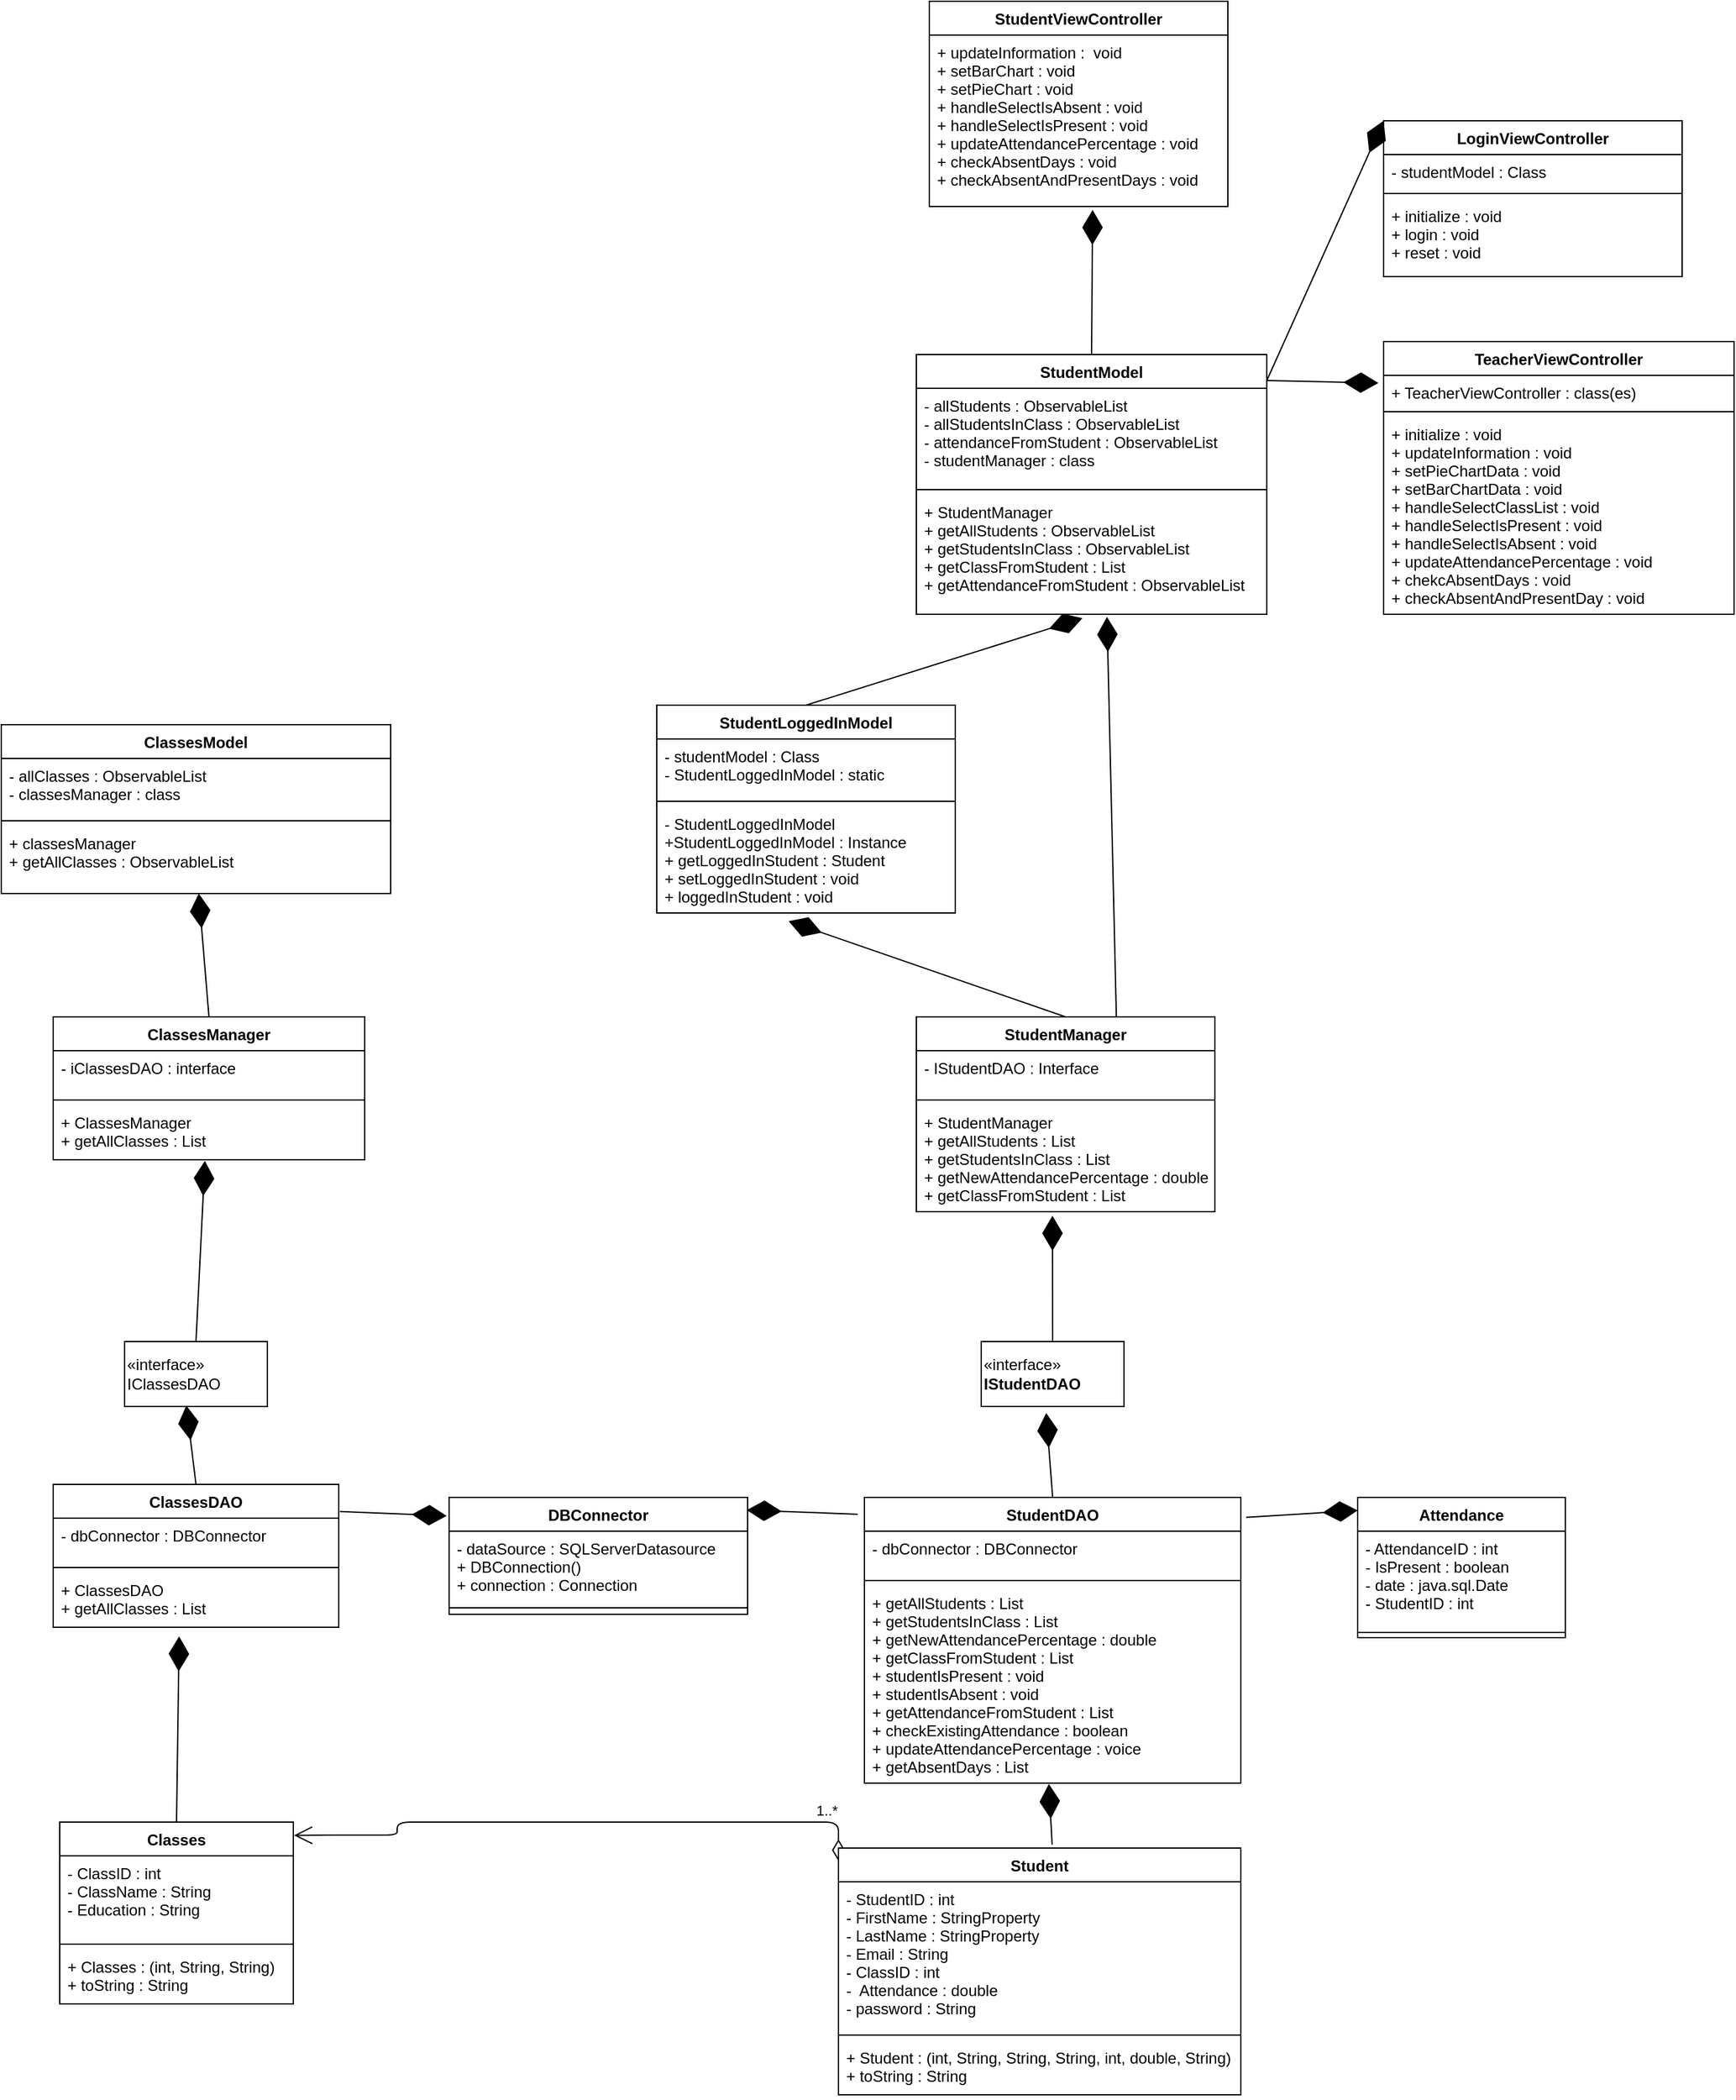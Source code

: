 <mxfile version="14.6.6" type="device"><diagram id="iYrPQyfH6zGOHOJ6dThX" name="Page-1"><mxGraphModel dx="1422" dy="1933" grid="1" gridSize="10" guides="1" tooltips="1" connect="1" arrows="1" fold="1" page="1" pageScale="1" pageWidth="827" pageHeight="1169" math="0" shadow="0"><root><mxCell id="0"/><mxCell id="1" parent="0"/><mxCell id="vMF5CdaEJmPHHZ8HYGMc-5" value="Attendance" style="swimlane;fontStyle=1;align=center;verticalAlign=top;childLayout=stackLayout;horizontal=1;startSize=26;horizontalStack=0;resizeParent=1;resizeParentMax=0;resizeLast=0;collapsible=1;marginBottom=0;" parent="1" vertex="1"><mxGeometry x="1430" y="410" width="160" height="108" as="geometry"/></mxCell><mxCell id="vMF5CdaEJmPHHZ8HYGMc-6" value="- AttendanceID : int&#10;- IsPresent : boolean&#10;- date : java.sql.Date&#10;- StudentID : int" style="text;strokeColor=none;fillColor=none;align=left;verticalAlign=top;spacingLeft=4;spacingRight=4;overflow=hidden;rotatable=0;points=[[0,0.5],[1,0.5]];portConstraint=eastwest;" parent="vMF5CdaEJmPHHZ8HYGMc-5" vertex="1"><mxGeometry y="26" width="160" height="74" as="geometry"/></mxCell><mxCell id="vMF5CdaEJmPHHZ8HYGMc-7" value="" style="line;strokeWidth=1;fillColor=none;align=left;verticalAlign=middle;spacingTop=-1;spacingLeft=3;spacingRight=3;rotatable=0;labelPosition=right;points=[];portConstraint=eastwest;" parent="vMF5CdaEJmPHHZ8HYGMc-5" vertex="1"><mxGeometry y="100" width="160" height="8" as="geometry"/></mxCell><mxCell id="vMF5CdaEJmPHHZ8HYGMc-13" value="DBConnector" style="swimlane;fontStyle=1;align=center;verticalAlign=top;childLayout=stackLayout;horizontal=1;startSize=26;horizontalStack=0;resizeParent=1;resizeParentMax=0;resizeLast=0;collapsible=1;marginBottom=0;" parent="1" vertex="1"><mxGeometry x="730" y="410" width="230" height="90" as="geometry"/></mxCell><mxCell id="vMF5CdaEJmPHHZ8HYGMc-14" value="- dataSource : SQLServerDatasource&#10;+ DBConnection()&#10;+ connection : Connection" style="text;strokeColor=none;fillColor=none;align=left;verticalAlign=top;spacingLeft=4;spacingRight=4;overflow=hidden;rotatable=0;points=[[0,0.5],[1,0.5]];portConstraint=eastwest;" parent="vMF5CdaEJmPHHZ8HYGMc-13" vertex="1"><mxGeometry y="26" width="230" height="54" as="geometry"/></mxCell><mxCell id="vMF5CdaEJmPHHZ8HYGMc-15" value="" style="line;strokeWidth=1;fillColor=none;align=left;verticalAlign=middle;spacingTop=-1;spacingLeft=3;spacingRight=3;rotatable=0;labelPosition=right;points=[];portConstraint=eastwest;" parent="vMF5CdaEJmPHHZ8HYGMc-13" vertex="1"><mxGeometry y="80" width="230" height="10" as="geometry"/></mxCell><mxCell id="AEMVUeTPfe3NhwHZ0PAF-7" value="" style="endArrow=diamondThin;endFill=1;endSize=24;html=1;exitX=0.5;exitY=0;exitDx=0;exitDy=0;entryX=0.455;entryY=1.1;entryDx=0;entryDy=0;entryPerimeter=0;" parent="1" source="wL2SO09Ve0IhvGwuF_cc-15" target="wL2SO09Ve0IhvGwuF_cc-20" edge="1"><mxGeometry width="160" relative="1" as="geometry"><mxPoint x="1040" y="530" as="sourcePoint"/><mxPoint x="1020" y="418" as="targetPoint"/></mxGeometry></mxCell><mxCell id="AEMVUeTPfe3NhwHZ0PAF-16" value="" style="endArrow=diamondThin;endFill=1;endSize=24;html=1;exitX=0.5;exitY=0;exitDx=0;exitDy=0;entryX=0.456;entryY=1.038;entryDx=0;entryDy=0;entryPerimeter=0;" parent="1" source="wL2SO09Ve0IhvGwuF_cc-20" target="wL2SO09Ve0IhvGwuF_cc-9" edge="1"><mxGeometry width="160" relative="1" as="geometry"><mxPoint x="1020" y="278" as="sourcePoint"/><mxPoint x="1010" y="230" as="targetPoint"/></mxGeometry></mxCell><mxCell id="AEMVUeTPfe3NhwHZ0PAF-17" value="StudentViewController" style="swimlane;fontStyle=1;align=center;verticalAlign=top;childLayout=stackLayout;horizontal=1;startSize=26;horizontalStack=0;resizeParent=1;resizeParentMax=0;resizeLast=0;collapsible=1;marginBottom=0;" parent="1" vertex="1"><mxGeometry x="1100" y="-742" width="230" height="158" as="geometry"/></mxCell><mxCell id="AEMVUeTPfe3NhwHZ0PAF-20" value="+ updateInformation :  void&#10;+ setBarChart : void&#10;+ setPieChart : void&#10;+ handleSelectIsAbsent : void&#10;+ handleSelectIsPresent : void&#10;+ updateAttendancePercentage : void&#10;+ checkAbsentDays : void&#10;+ checkAbsentAndPresentDays : void" style="text;strokeColor=none;fillColor=none;align=left;verticalAlign=top;spacingLeft=4;spacingRight=4;overflow=hidden;rotatable=0;points=[[0,0.5],[1,0.5]];portConstraint=eastwest;" parent="AEMVUeTPfe3NhwHZ0PAF-17" vertex="1"><mxGeometry y="26" width="230" height="132" as="geometry"/></mxCell><mxCell id="AEMVUeTPfe3NhwHZ0PAF-22" value="" style="endArrow=diamondThin;endFill=1;endSize=24;html=1;entryX=0.442;entryY=1.077;entryDx=0;entryDy=0;entryPerimeter=0;exitX=0.5;exitY=0;exitDx=0;exitDy=0;" parent="1" source="wL2SO09Ve0IhvGwuF_cc-6" target="wL2SO09Ve0IhvGwuF_cc-58" edge="1"><mxGeometry width="160" relative="1" as="geometry"><mxPoint x="1040" y="-120" as="sourcePoint"/><mxPoint x="935" y="-20" as="targetPoint"/></mxGeometry></mxCell><mxCell id="wL2SO09Ve0IhvGwuF_cc-6" value="StudentManager" style="swimlane;fontStyle=1;align=center;verticalAlign=top;childLayout=stackLayout;horizontal=1;startSize=26;horizontalStack=0;resizeParent=1;resizeParentMax=0;resizeLast=0;collapsible=1;marginBottom=0;" vertex="1" parent="1"><mxGeometry x="1090" y="40" width="230" height="150" as="geometry"/></mxCell><mxCell id="wL2SO09Ve0IhvGwuF_cc-7" value="- IStudentDAO : Interface&#10;" style="text;strokeColor=none;fillColor=none;align=left;verticalAlign=top;spacingLeft=4;spacingRight=4;overflow=hidden;rotatable=0;points=[[0,0.5],[1,0.5]];portConstraint=eastwest;" vertex="1" parent="wL2SO09Ve0IhvGwuF_cc-6"><mxGeometry y="26" width="230" height="34" as="geometry"/></mxCell><mxCell id="wL2SO09Ve0IhvGwuF_cc-8" value="" style="line;strokeWidth=1;fillColor=none;align=left;verticalAlign=middle;spacingTop=-1;spacingLeft=3;spacingRight=3;rotatable=0;labelPosition=right;points=[];portConstraint=eastwest;" vertex="1" parent="wL2SO09Ve0IhvGwuF_cc-6"><mxGeometry y="60" width="230" height="8" as="geometry"/></mxCell><mxCell id="wL2SO09Ve0IhvGwuF_cc-9" value="+ StudentManager&#10;+ getAllStudents : List&#10;+ getStudentsInClass : List&#10;+ getNewAttendancePercentage : double&#10;+ getClassFromStudent : List&#10;" style="text;strokeColor=none;fillColor=none;align=left;verticalAlign=top;spacingLeft=4;spacingRight=4;overflow=hidden;rotatable=0;points=[[0,0.5],[1,0.5]];portConstraint=eastwest;" vertex="1" parent="wL2SO09Ve0IhvGwuF_cc-6"><mxGeometry y="68" width="230" height="82" as="geometry"/></mxCell><mxCell id="wL2SO09Ve0IhvGwuF_cc-10" value="StudentModel" style="swimlane;fontStyle=1;align=center;verticalAlign=top;childLayout=stackLayout;horizontal=1;startSize=26;horizontalStack=0;resizeParent=1;resizeParentMax=0;resizeLast=0;collapsible=1;marginBottom=0;" vertex="1" parent="1"><mxGeometry x="1090" y="-470" width="270" height="200" as="geometry"/></mxCell><mxCell id="wL2SO09Ve0IhvGwuF_cc-11" value="- allStudents : ObservableList&#10;- allStudentsInClass : ObservableList&#10;- attendanceFromStudent : ObservableList&#10;- studentManager : class" style="text;strokeColor=none;fillColor=none;align=left;verticalAlign=top;spacingLeft=4;spacingRight=4;overflow=hidden;rotatable=0;points=[[0,0.5],[1,0.5]];portConstraint=eastwest;" vertex="1" parent="wL2SO09Ve0IhvGwuF_cc-10"><mxGeometry y="26" width="270" height="74" as="geometry"/></mxCell><mxCell id="wL2SO09Ve0IhvGwuF_cc-12" value="" style="line;strokeWidth=1;fillColor=none;align=left;verticalAlign=middle;spacingTop=-1;spacingLeft=3;spacingRight=3;rotatable=0;labelPosition=right;points=[];portConstraint=eastwest;" vertex="1" parent="wL2SO09Ve0IhvGwuF_cc-10"><mxGeometry y="100" width="270" height="8" as="geometry"/></mxCell><mxCell id="wL2SO09Ve0IhvGwuF_cc-13" value="+ StudentManager&#10;+ getAllStudents : ObservableList&#10;+ getStudentsInClass : ObservableList&#10;+ getClassFromStudent : List&#10;+ getAttendanceFromStudent : ObservableList&#10;" style="text;strokeColor=none;fillColor=none;align=left;verticalAlign=top;spacingLeft=4;spacingRight=4;overflow=hidden;rotatable=0;points=[[0,0.5],[1,0.5]];portConstraint=eastwest;" vertex="1" parent="wL2SO09Ve0IhvGwuF_cc-10"><mxGeometry y="108" width="270" height="92" as="geometry"/></mxCell><mxCell id="wL2SO09Ve0IhvGwuF_cc-14" value="" style="endArrow=diamondThin;endFill=1;endSize=24;html=1;exitX=0.5;exitY=0;exitDx=0;exitDy=0;entryX=0.547;entryY=1.02;entryDx=0;entryDy=0;entryPerimeter=0;" edge="1" parent="1" source="wL2SO09Ve0IhvGwuF_cc-10" target="AEMVUeTPfe3NhwHZ0PAF-20"><mxGeometry width="160" relative="1" as="geometry"><mxPoint x="1040" y="-1" as="sourcePoint"/><mxPoint x="810" y="-130" as="targetPoint"/></mxGeometry></mxCell><mxCell id="wL2SO09Ve0IhvGwuF_cc-15" value="StudentDAO" style="swimlane;fontStyle=1;align=center;verticalAlign=top;childLayout=stackLayout;horizontal=1;startSize=26;horizontalStack=0;resizeParent=1;resizeParentMax=0;resizeLast=0;collapsible=1;marginBottom=0;" vertex="1" parent="1"><mxGeometry x="1050" y="410" width="290" height="220" as="geometry"/></mxCell><mxCell id="wL2SO09Ve0IhvGwuF_cc-16" value="- dbConnector : DBConnector" style="text;strokeColor=none;fillColor=none;align=left;verticalAlign=top;spacingLeft=4;spacingRight=4;overflow=hidden;rotatable=0;points=[[0,0.5],[1,0.5]];portConstraint=eastwest;" vertex="1" parent="wL2SO09Ve0IhvGwuF_cc-15"><mxGeometry y="26" width="290" height="34" as="geometry"/></mxCell><mxCell id="wL2SO09Ve0IhvGwuF_cc-17" value="" style="line;strokeWidth=1;fillColor=none;align=left;verticalAlign=middle;spacingTop=-1;spacingLeft=3;spacingRight=3;rotatable=0;labelPosition=right;points=[];portConstraint=eastwest;" vertex="1" parent="wL2SO09Ve0IhvGwuF_cc-15"><mxGeometry y="60" width="290" height="8" as="geometry"/></mxCell><mxCell id="wL2SO09Ve0IhvGwuF_cc-18" value="+ getAllStudents : List&#10;+ getStudentsInClass : List&#10;+ getNewAttendancePercentage : double&#10;+ getClassFromStudent : List&#10;+ studentIsPresent : void&#10;+ studentIsAbsent : void&#10;+ getAttendanceFromStudent : List&#10;+ checkExistingAttendance : boolean&#10;+ updateAttendancePercentage : voice&#10;+ getAbsentDays : List&#10;" style="text;strokeColor=none;fillColor=none;align=left;verticalAlign=top;spacingLeft=4;spacingRight=4;overflow=hidden;rotatable=0;points=[[0,0.5],[1,0.5]];portConstraint=eastwest;" vertex="1" parent="wL2SO09Ve0IhvGwuF_cc-15"><mxGeometry y="68" width="290" height="152" as="geometry"/></mxCell><mxCell id="wL2SO09Ve0IhvGwuF_cc-20" value="«interface»&lt;br&gt;&lt;b&gt;IStudentDAO&lt;/b&gt;" style="html=1;align=left;" vertex="1" parent="1"><mxGeometry x="1140" y="290" width="110" height="50" as="geometry"/></mxCell><mxCell id="wL2SO09Ve0IhvGwuF_cc-22" value="«interface»&lt;br&gt;IClassesDAO" style="html=1;align=left;" vertex="1" parent="1"><mxGeometry x="480" y="290" width="110" height="50" as="geometry"/></mxCell><mxCell id="wL2SO09Ve0IhvGwuF_cc-23" value="ClassesModel" style="swimlane;fontStyle=1;align=center;verticalAlign=top;childLayout=stackLayout;horizontal=1;startSize=26;horizontalStack=0;resizeParent=1;resizeParentMax=0;resizeLast=0;collapsible=1;marginBottom=0;" vertex="1" parent="1"><mxGeometry x="385" y="-185" width="300" height="130" as="geometry"/></mxCell><mxCell id="wL2SO09Ve0IhvGwuF_cc-24" value="- allClasses : ObservableList&#10;- classesManager : class" style="text;strokeColor=none;fillColor=none;align=left;verticalAlign=top;spacingLeft=4;spacingRight=4;overflow=hidden;rotatable=0;points=[[0,0.5],[1,0.5]];portConstraint=eastwest;" vertex="1" parent="wL2SO09Ve0IhvGwuF_cc-23"><mxGeometry y="26" width="300" height="44" as="geometry"/></mxCell><mxCell id="wL2SO09Ve0IhvGwuF_cc-25" value="" style="line;strokeWidth=1;fillColor=none;align=left;verticalAlign=middle;spacingTop=-1;spacingLeft=3;spacingRight=3;rotatable=0;labelPosition=right;points=[];portConstraint=eastwest;" vertex="1" parent="wL2SO09Ve0IhvGwuF_cc-23"><mxGeometry y="70" width="300" height="8" as="geometry"/></mxCell><mxCell id="wL2SO09Ve0IhvGwuF_cc-26" value="+ classesManager&#10;+ getAllClasses : ObservableList" style="text;strokeColor=none;fillColor=none;align=left;verticalAlign=top;spacingLeft=4;spacingRight=4;overflow=hidden;rotatable=0;points=[[0,0.5],[1,0.5]];portConstraint=eastwest;" vertex="1" parent="wL2SO09Ve0IhvGwuF_cc-23"><mxGeometry y="78" width="300" height="52" as="geometry"/></mxCell><mxCell id="wL2SO09Ve0IhvGwuF_cc-27" value="ClassesDAO" style="swimlane;fontStyle=1;align=center;verticalAlign=top;childLayout=stackLayout;horizontal=1;startSize=26;horizontalStack=0;resizeParent=1;resizeParentMax=0;resizeLast=0;collapsible=1;marginBottom=0;" vertex="1" parent="1"><mxGeometry x="425" y="400" width="220" height="110" as="geometry"/></mxCell><mxCell id="wL2SO09Ve0IhvGwuF_cc-28" value="- dbConnector : DBConnector&#10;" style="text;strokeColor=none;fillColor=none;align=left;verticalAlign=top;spacingLeft=4;spacingRight=4;overflow=hidden;rotatable=0;points=[[0,0.5],[1,0.5]];portConstraint=eastwest;" vertex="1" parent="wL2SO09Ve0IhvGwuF_cc-27"><mxGeometry y="26" width="220" height="34" as="geometry"/></mxCell><mxCell id="wL2SO09Ve0IhvGwuF_cc-29" value="" style="line;strokeWidth=1;fillColor=none;align=left;verticalAlign=middle;spacingTop=-1;spacingLeft=3;spacingRight=3;rotatable=0;labelPosition=right;points=[];portConstraint=eastwest;" vertex="1" parent="wL2SO09Ve0IhvGwuF_cc-27"><mxGeometry y="60" width="220" height="8" as="geometry"/></mxCell><mxCell id="wL2SO09Ve0IhvGwuF_cc-30" value="+ ClassesDAO&#10;+ getAllClasses : List" style="text;strokeColor=none;fillColor=none;align=left;verticalAlign=top;spacingLeft=4;spacingRight=4;overflow=hidden;rotatable=0;points=[[0,0.5],[1,0.5]];portConstraint=eastwest;" vertex="1" parent="wL2SO09Ve0IhvGwuF_cc-27"><mxGeometry y="68" width="220" height="42" as="geometry"/></mxCell><mxCell id="wL2SO09Ve0IhvGwuF_cc-31" value="ClassesManager" style="swimlane;fontStyle=1;align=center;verticalAlign=top;childLayout=stackLayout;horizontal=1;startSize=26;horizontalStack=0;resizeParent=1;resizeParentMax=0;resizeLast=0;collapsible=1;marginBottom=0;" vertex="1" parent="1"><mxGeometry x="425" y="40" width="240" height="110" as="geometry"/></mxCell><mxCell id="wL2SO09Ve0IhvGwuF_cc-32" value="- iClassesDAO : interface" style="text;strokeColor=none;fillColor=none;align=left;verticalAlign=top;spacingLeft=4;spacingRight=4;overflow=hidden;rotatable=0;points=[[0,0.5],[1,0.5]];portConstraint=eastwest;" vertex="1" parent="wL2SO09Ve0IhvGwuF_cc-31"><mxGeometry y="26" width="240" height="34" as="geometry"/></mxCell><mxCell id="wL2SO09Ve0IhvGwuF_cc-33" value="" style="line;strokeWidth=1;fillColor=none;align=left;verticalAlign=middle;spacingTop=-1;spacingLeft=3;spacingRight=3;rotatable=0;labelPosition=right;points=[];portConstraint=eastwest;" vertex="1" parent="wL2SO09Ve0IhvGwuF_cc-31"><mxGeometry y="60" width="240" height="8" as="geometry"/></mxCell><mxCell id="wL2SO09Ve0IhvGwuF_cc-34" value="+ ClassesManager&#10;+ getAllClasses : List" style="text;strokeColor=none;fillColor=none;align=left;verticalAlign=top;spacingLeft=4;spacingRight=4;overflow=hidden;rotatable=0;points=[[0,0.5],[1,0.5]];portConstraint=eastwest;" vertex="1" parent="wL2SO09Ve0IhvGwuF_cc-31"><mxGeometry y="68" width="240" height="42" as="geometry"/></mxCell><mxCell id="wL2SO09Ve0IhvGwuF_cc-35" value="Classes" style="swimlane;fontStyle=1;align=center;verticalAlign=top;childLayout=stackLayout;horizontal=1;startSize=26;horizontalStack=0;resizeParent=1;resizeParentMax=0;resizeLast=0;collapsible=1;marginBottom=0;" vertex="1" parent="1"><mxGeometry x="430" y="660" width="180" height="140" as="geometry"/></mxCell><mxCell id="wL2SO09Ve0IhvGwuF_cc-36" value="- ClassID : int&#10;- ClassName : String&#10;- Education : String" style="text;strokeColor=none;fillColor=none;align=left;verticalAlign=top;spacingLeft=4;spacingRight=4;overflow=hidden;rotatable=0;points=[[0,0.5],[1,0.5]];portConstraint=eastwest;" vertex="1" parent="wL2SO09Ve0IhvGwuF_cc-35"><mxGeometry y="26" width="180" height="64" as="geometry"/></mxCell><mxCell id="wL2SO09Ve0IhvGwuF_cc-37" value="" style="line;strokeWidth=1;fillColor=none;align=left;verticalAlign=middle;spacingTop=-1;spacingLeft=3;spacingRight=3;rotatable=0;labelPosition=right;points=[];portConstraint=eastwest;" vertex="1" parent="wL2SO09Ve0IhvGwuF_cc-35"><mxGeometry y="90" width="180" height="8" as="geometry"/></mxCell><mxCell id="wL2SO09Ve0IhvGwuF_cc-38" value="+ Classes : (int, String, String)&#10;+ toString : String" style="text;strokeColor=none;fillColor=none;align=left;verticalAlign=top;spacingLeft=4;spacingRight=4;overflow=hidden;rotatable=0;points=[[0,0.5],[1,0.5]];portConstraint=eastwest;" vertex="1" parent="wL2SO09Ve0IhvGwuF_cc-35"><mxGeometry y="98" width="180" height="42" as="geometry"/></mxCell><mxCell id="wL2SO09Ve0IhvGwuF_cc-39" value="1..*" style="endArrow=open;html=1;endSize=12;startArrow=diamondThin;startSize=14;startFill=0;edgeStyle=orthogonalEdgeStyle;align=left;verticalAlign=bottom;exitX=0;exitY=0.053;exitDx=0;exitDy=0;exitPerimeter=0;entryX=1.003;entryY=0.073;entryDx=0;entryDy=0;entryPerimeter=0;" edge="1" parent="1" source="wL2SO09Ve0IhvGwuF_cc-40" target="wL2SO09Ve0IhvGwuF_cc-35"><mxGeometry x="-0.785" relative="1" as="geometry"><mxPoint x="930" y="-660.06" as="sourcePoint"/><mxPoint x="650" y="674" as="targetPoint"/><Array as="points"><mxPoint x="1030" y="660"/><mxPoint x="690" y="660"/><mxPoint x="690" y="670"/><mxPoint x="650" y="670"/></Array><mxPoint as="offset"/></mxGeometry></mxCell><mxCell id="wL2SO09Ve0IhvGwuF_cc-40" value="Student" style="swimlane;fontStyle=1;align=center;verticalAlign=top;childLayout=stackLayout;horizontal=1;startSize=26;horizontalStack=0;resizeParent=1;resizeParentMax=0;resizeLast=0;collapsible=1;marginBottom=0;" vertex="1" parent="1"><mxGeometry x="1030" y="680" width="310" height="190" as="geometry"/></mxCell><mxCell id="wL2SO09Ve0IhvGwuF_cc-41" value="- StudentID : int&#10;- FirstName : StringProperty&#10;- LastName : StringProperty&#10;- Email : String&#10;- ClassID : int&#10;-  Attendance : double&#10;- password : String" style="text;strokeColor=none;fillColor=none;align=left;verticalAlign=top;spacingLeft=4;spacingRight=4;overflow=hidden;rotatable=0;points=[[0,0.5],[1,0.5]];portConstraint=eastwest;" vertex="1" parent="wL2SO09Ve0IhvGwuF_cc-40"><mxGeometry y="26" width="310" height="114" as="geometry"/></mxCell><mxCell id="wL2SO09Ve0IhvGwuF_cc-42" value="" style="line;strokeWidth=1;fillColor=none;align=left;verticalAlign=middle;spacingTop=-1;spacingLeft=3;spacingRight=3;rotatable=0;labelPosition=right;points=[];portConstraint=eastwest;" vertex="1" parent="wL2SO09Ve0IhvGwuF_cc-40"><mxGeometry y="140" width="310" height="8" as="geometry"/></mxCell><mxCell id="wL2SO09Ve0IhvGwuF_cc-43" value="+ Student : (int, String, String, String, int, double, String)&#10;+ toString : String" style="text;strokeColor=none;fillColor=none;align=left;verticalAlign=top;spacingLeft=4;spacingRight=4;overflow=hidden;rotatable=0;points=[[0,0.5],[1,0.5]];portConstraint=eastwest;" vertex="1" parent="wL2SO09Ve0IhvGwuF_cc-40"><mxGeometry y="148" width="310" height="42" as="geometry"/></mxCell><mxCell id="wL2SO09Ve0IhvGwuF_cc-44" value="" style="endArrow=diamondThin;endFill=1;endSize=24;html=1;exitX=0.5;exitY=0;exitDx=0;exitDy=0;" edge="1" parent="1" source="wL2SO09Ve0IhvGwuF_cc-31" target="wL2SO09Ve0IhvGwuF_cc-26"><mxGeometry width="160" relative="1" as="geometry"><mxPoint x="610" y="-295" as="sourcePoint"/><mxPoint x="1000" y="-450" as="targetPoint"/></mxGeometry></mxCell><mxCell id="wL2SO09Ve0IhvGwuF_cc-46" value="" style="endArrow=diamondThin;endFill=1;endSize=24;html=1;exitX=0.5;exitY=0;exitDx=0;exitDy=0;entryX=0.487;entryY=1.021;entryDx=0;entryDy=0;entryPerimeter=0;" edge="1" parent="1" source="wL2SO09Ve0IhvGwuF_cc-22" target="wL2SO09Ve0IhvGwuF_cc-34"><mxGeometry width="160" relative="1" as="geometry"><mxPoint x="840" y="220" as="sourcePoint"/><mxPoint x="1000" y="220" as="targetPoint"/></mxGeometry></mxCell><mxCell id="wL2SO09Ve0IhvGwuF_cc-47" value="" style="endArrow=diamondThin;endFill=1;endSize=24;html=1;entryX=0.432;entryY=0.984;entryDx=0;entryDy=0;entryPerimeter=0;exitX=0.5;exitY=0;exitDx=0;exitDy=0;" edge="1" parent="1" source="wL2SO09Ve0IhvGwuF_cc-27" target="wL2SO09Ve0IhvGwuF_cc-22"><mxGeometry width="160" relative="1" as="geometry"><mxPoint x="840" y="440" as="sourcePoint"/><mxPoint x="1000" y="440" as="targetPoint"/></mxGeometry></mxCell><mxCell id="wL2SO09Ve0IhvGwuF_cc-48" value="" style="endArrow=diamondThin;endFill=1;endSize=24;html=1;exitX=1.004;exitY=0.19;exitDx=0;exitDy=0;exitPerimeter=0;entryX=-0.008;entryY=0.158;entryDx=0;entryDy=0;entryPerimeter=0;" edge="1" parent="1" source="wL2SO09Ve0IhvGwuF_cc-27" target="vMF5CdaEJmPHHZ8HYGMc-13"><mxGeometry width="160" relative="1" as="geometry"><mxPoint x="840" y="510" as="sourcePoint"/><mxPoint x="1000" y="510" as="targetPoint"/></mxGeometry></mxCell><mxCell id="wL2SO09Ve0IhvGwuF_cc-49" value="" style="endArrow=diamondThin;endFill=1;endSize=24;html=1;exitX=-0.018;exitY=0.059;exitDx=0;exitDy=0;exitPerimeter=0;entryX=0.997;entryY=0.109;entryDx=0;entryDy=0;entryPerimeter=0;" edge="1" parent="1" source="wL2SO09Ve0IhvGwuF_cc-15" target="vMF5CdaEJmPHHZ8HYGMc-13"><mxGeometry width="160" relative="1" as="geometry"><mxPoint x="840" y="510" as="sourcePoint"/><mxPoint x="1000" y="510" as="targetPoint"/></mxGeometry></mxCell><mxCell id="wL2SO09Ve0IhvGwuF_cc-50" value="TeacherViewController" style="swimlane;fontStyle=1;align=center;verticalAlign=top;childLayout=stackLayout;horizontal=1;startSize=26;horizontalStack=0;resizeParent=1;resizeParentMax=0;resizeLast=0;collapsible=1;marginBottom=0;" vertex="1" parent="1"><mxGeometry x="1450" y="-480" width="270" height="210" as="geometry"/></mxCell><mxCell id="wL2SO09Ve0IhvGwuF_cc-51" value="+ TeacherViewController : class(es)" style="text;strokeColor=none;fillColor=none;align=left;verticalAlign=top;spacingLeft=4;spacingRight=4;overflow=hidden;rotatable=0;points=[[0,0.5],[1,0.5]];portConstraint=eastwest;" vertex="1" parent="wL2SO09Ve0IhvGwuF_cc-50"><mxGeometry y="26" width="270" height="24" as="geometry"/></mxCell><mxCell id="wL2SO09Ve0IhvGwuF_cc-52" value="" style="line;strokeWidth=1;fillColor=none;align=left;verticalAlign=middle;spacingTop=-1;spacingLeft=3;spacingRight=3;rotatable=0;labelPosition=right;points=[];portConstraint=eastwest;" vertex="1" parent="wL2SO09Ve0IhvGwuF_cc-50"><mxGeometry y="50" width="270" height="8" as="geometry"/></mxCell><mxCell id="wL2SO09Ve0IhvGwuF_cc-53" value="+ initialize : void&#10;+ updateInformation : void&#10;+ setPieChartData : void&#10;+ setBarChartData : void&#10;+ handleSelectClassList : void&#10;+ handleSelectIsPresent : void&#10;+ handleSelectIsAbsent : void&#10;+ updateAttendancePercentage : void&#10;+ chekcAbsentDays : void&#10;+ checkAbsentAndPresentDay : void" style="text;strokeColor=none;fillColor=none;align=left;verticalAlign=top;spacingLeft=4;spacingRight=4;overflow=hidden;rotatable=0;points=[[0,0.5],[1,0.5]];portConstraint=eastwest;" vertex="1" parent="wL2SO09Ve0IhvGwuF_cc-50"><mxGeometry y="58" width="270" height="152" as="geometry"/></mxCell><mxCell id="wL2SO09Ve0IhvGwuF_cc-54" value="" style="endArrow=diamondThin;endFill=1;endSize=24;html=1;entryX=-0.015;entryY=0.152;entryDx=0;entryDy=0;entryPerimeter=0;exitX=1;exitY=0.1;exitDx=0;exitDy=0;exitPerimeter=0;" edge="1" parent="1" source="wL2SO09Ve0IhvGwuF_cc-10" target="wL2SO09Ve0IhvGwuF_cc-50"><mxGeometry width="160" relative="1" as="geometry"><mxPoint x="1260" y="-210" as="sourcePoint"/><mxPoint x="1420" y="-210" as="targetPoint"/></mxGeometry></mxCell><mxCell id="wL2SO09Ve0IhvGwuF_cc-55" value="StudentLoggedInModel" style="swimlane;fontStyle=1;align=center;verticalAlign=top;childLayout=stackLayout;horizontal=1;startSize=26;horizontalStack=0;resizeParent=1;resizeParentMax=0;resizeLast=0;collapsible=1;marginBottom=0;" vertex="1" parent="1"><mxGeometry x="890" y="-200" width="230" height="160" as="geometry"/></mxCell><mxCell id="wL2SO09Ve0IhvGwuF_cc-56" value="- studentModel : Class&#10;- StudentLoggedInModel : static" style="text;strokeColor=none;fillColor=none;align=left;verticalAlign=top;spacingLeft=4;spacingRight=4;overflow=hidden;rotatable=0;points=[[0,0.5],[1,0.5]];portConstraint=eastwest;" vertex="1" parent="wL2SO09Ve0IhvGwuF_cc-55"><mxGeometry y="26" width="230" height="44" as="geometry"/></mxCell><mxCell id="wL2SO09Ve0IhvGwuF_cc-57" value="" style="line;strokeWidth=1;fillColor=none;align=left;verticalAlign=middle;spacingTop=-1;spacingLeft=3;spacingRight=3;rotatable=0;labelPosition=right;points=[];portConstraint=eastwest;" vertex="1" parent="wL2SO09Ve0IhvGwuF_cc-55"><mxGeometry y="70" width="230" height="8" as="geometry"/></mxCell><mxCell id="wL2SO09Ve0IhvGwuF_cc-58" value="- StudentLoggedInModel&#10;+StudentLoggedInModel : Instance&#10;+ getLoggedInStudent : Student&#10;+ setLoggedInStudent : void&#10;+ loggedInStudent : void" style="text;strokeColor=none;fillColor=none;align=left;verticalAlign=top;spacingLeft=4;spacingRight=4;overflow=hidden;rotatable=0;points=[[0,0.5],[1,0.5]];portConstraint=eastwest;" vertex="1" parent="wL2SO09Ve0IhvGwuF_cc-55"><mxGeometry y="78" width="230" height="82" as="geometry"/></mxCell><mxCell id="wL2SO09Ve0IhvGwuF_cc-60" value="" style="endArrow=diamondThin;endFill=1;endSize=24;html=1;entryX=0.474;entryY=1.033;entryDx=0;entryDy=0;entryPerimeter=0;exitX=0.5;exitY=0;exitDx=0;exitDy=0;" edge="1" parent="1" source="wL2SO09Ve0IhvGwuF_cc-55" target="wL2SO09Ve0IhvGwuF_cc-13"><mxGeometry width="160" relative="1" as="geometry"><mxPoint x="1440" y="30" as="sourcePoint"/><mxPoint x="1600" y="30" as="targetPoint"/></mxGeometry></mxCell><mxCell id="wL2SO09Ve0IhvGwuF_cc-63" value="LoginViewController" style="swimlane;fontStyle=1;align=center;verticalAlign=top;childLayout=stackLayout;horizontal=1;startSize=26;horizontalStack=0;resizeParent=1;resizeParentMax=0;resizeLast=0;collapsible=1;marginBottom=0;" vertex="1" parent="1"><mxGeometry x="1450" y="-650" width="230" height="120" as="geometry"/></mxCell><mxCell id="wL2SO09Ve0IhvGwuF_cc-64" value="- studentModel : Class" style="text;strokeColor=none;fillColor=none;align=left;verticalAlign=top;spacingLeft=4;spacingRight=4;overflow=hidden;rotatable=0;points=[[0,0.5],[1,0.5]];portConstraint=eastwest;" vertex="1" parent="wL2SO09Ve0IhvGwuF_cc-63"><mxGeometry y="26" width="230" height="26" as="geometry"/></mxCell><mxCell id="wL2SO09Ve0IhvGwuF_cc-65" value="" style="line;strokeWidth=1;fillColor=none;align=left;verticalAlign=middle;spacingTop=-1;spacingLeft=3;spacingRight=3;rotatable=0;labelPosition=right;points=[];portConstraint=eastwest;" vertex="1" parent="wL2SO09Ve0IhvGwuF_cc-63"><mxGeometry y="52" width="230" height="8" as="geometry"/></mxCell><mxCell id="wL2SO09Ve0IhvGwuF_cc-66" value="+ initialize : void&#10;+ login : void&#10;+ reset : void" style="text;strokeColor=none;fillColor=none;align=left;verticalAlign=top;spacingLeft=4;spacingRight=4;overflow=hidden;rotatable=0;points=[[0,0.5],[1,0.5]];portConstraint=eastwest;" vertex="1" parent="wL2SO09Ve0IhvGwuF_cc-63"><mxGeometry y="60" width="230" height="60" as="geometry"/></mxCell><mxCell id="wL2SO09Ve0IhvGwuF_cc-67" value="" style="endArrow=diamondThin;endFill=1;endSize=24;html=1;entryX=0;entryY=0;entryDx=0;entryDy=0;exitX=1;exitY=-0.081;exitDx=0;exitDy=0;exitPerimeter=0;" edge="1" parent="1" source="wL2SO09Ve0IhvGwuF_cc-11" target="wL2SO09Ve0IhvGwuF_cc-63"><mxGeometry width="160" relative="1" as="geometry"><mxPoint x="880" y="-350" as="sourcePoint"/><mxPoint x="1040" y="-350" as="targetPoint"/></mxGeometry></mxCell><mxCell id="wL2SO09Ve0IhvGwuF_cc-68" value="" style="endArrow=diamondThin;endFill=1;endSize=24;html=1;entryX=0.49;entryY=1.004;entryDx=0;entryDy=0;entryPerimeter=0;exitX=0.531;exitY=-0.014;exitDx=0;exitDy=0;exitPerimeter=0;" edge="1" parent="1" source="wL2SO09Ve0IhvGwuF_cc-40" target="wL2SO09Ve0IhvGwuF_cc-18"><mxGeometry width="160" relative="1" as="geometry"><mxPoint x="820" y="720" as="sourcePoint"/><mxPoint x="980" y="720" as="targetPoint"/></mxGeometry></mxCell><mxCell id="wL2SO09Ve0IhvGwuF_cc-69" value="" style="endArrow=diamondThin;endFill=1;endSize=24;html=1;entryX=0.441;entryY=1.167;entryDx=0;entryDy=0;entryPerimeter=0;exitX=0.5;exitY=0;exitDx=0;exitDy=0;" edge="1" parent="1" source="wL2SO09Ve0IhvGwuF_cc-35" target="wL2SO09Ve0IhvGwuF_cc-30"><mxGeometry width="160" relative="1" as="geometry"><mxPoint x="520" y="710" as="sourcePoint"/><mxPoint x="680" y="710" as="targetPoint"/></mxGeometry></mxCell><mxCell id="wL2SO09Ve0IhvGwuF_cc-70" value="" style="endArrow=diamondThin;endFill=1;endSize=24;html=1;entryX=0;entryY=0.093;entryDx=0;entryDy=0;entryPerimeter=0;exitX=1.014;exitY=0.07;exitDx=0;exitDy=0;exitPerimeter=0;" edge="1" parent="1" source="wL2SO09Ve0IhvGwuF_cc-15" target="vMF5CdaEJmPHHZ8HYGMc-5"><mxGeometry width="160" relative="1" as="geometry"><mxPoint x="1150" y="600" as="sourcePoint"/><mxPoint x="1310" y="600" as="targetPoint"/></mxGeometry></mxCell><mxCell id="wL2SO09Ve0IhvGwuF_cc-72" value="" style="endArrow=diamondThin;endFill=1;endSize=24;html=1;entryX=0.544;entryY=1.022;entryDx=0;entryDy=0;entryPerimeter=0;exitX=0.67;exitY=0;exitDx=0;exitDy=0;exitPerimeter=0;" edge="1" parent="1" source="wL2SO09Ve0IhvGwuF_cc-6" target="wL2SO09Ve0IhvGwuF_cc-13"><mxGeometry width="160" relative="1" as="geometry"><mxPoint x="1040" y="-40" as="sourcePoint"/><mxPoint x="1200" y="-40" as="targetPoint"/></mxGeometry></mxCell></root></mxGraphModel></diagram></mxfile>